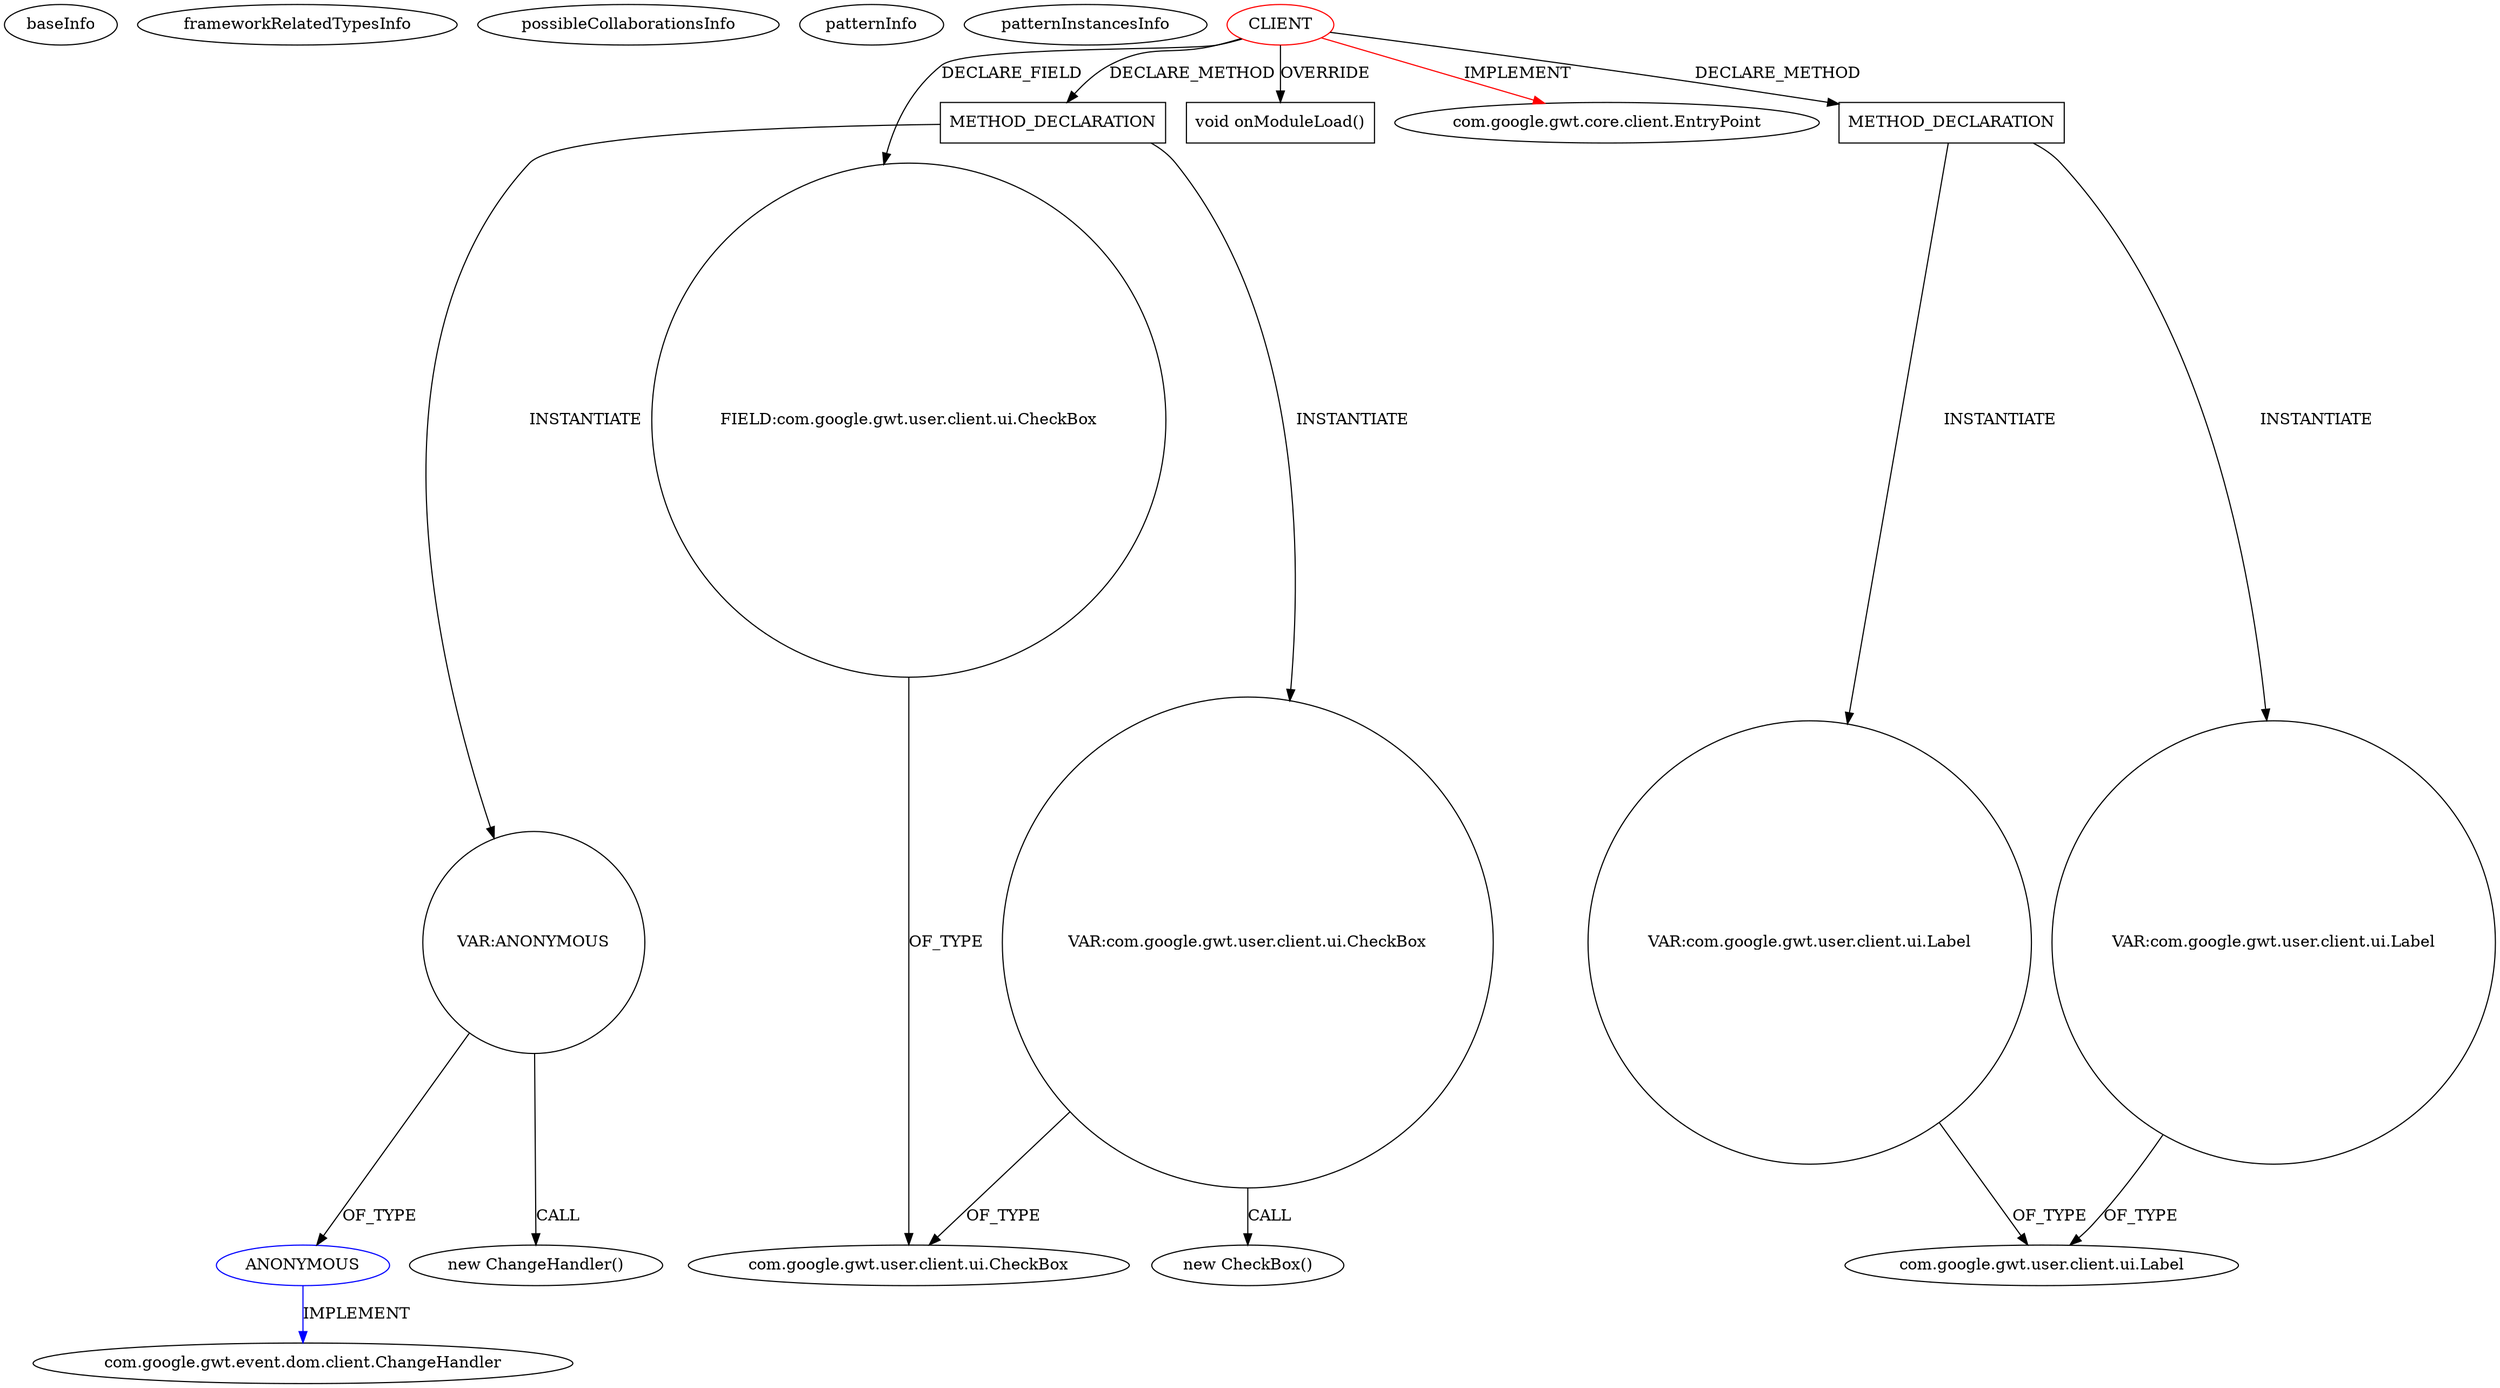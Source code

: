 digraph {
baseInfo[graphId=1020,category="pattern",isAnonymous=false,possibleRelation=true]
frameworkRelatedTypesInfo[0="com.google.gwt.core.client.EntryPoint"]
possibleCollaborationsInfo[0="1020~INSTANTIATION-CLIENT_METHOD_DECLARATION-~com.google.gwt.core.client.EntryPoint ~com.google.gwt.event.dom.client.ChangeHandler ~false~true"]
patternInfo[frequency=2.0,patternRootClient=0]
patternInstancesInfo[0="spydon-esiade~/spydon-esiade/esiade-master/src/net/esiade/client/Esiade.java~Esiade~4504",1="DeannaSurma-Census~/DeannaSurma-Census/Census-master/src/com/cs4302/census/client/Census.java~Census~109"]
353[label="new ChangeHandler()",vertexType="CONSTRUCTOR_CALL",isFrameworkType=false]
354[label="VAR:ANONYMOUS",vertexType="VARIABLE_EXPRESION",isFrameworkType=false,shape=circle]
355[label="ANONYMOUS",vertexType="REFERENCE_ANONYMOUS_DECLARATION",isFrameworkType=false,color=blue]
356[label="com.google.gwt.event.dom.client.ChangeHandler",vertexType="FRAMEWORK_INTERFACE_TYPE",isFrameworkType=false]
178[label="METHOD_DECLARATION",vertexType="CLIENT_METHOD_DECLARATION",isFrameworkType=false,shape=box]
0[label="CLIENT",vertexType="ROOT_CLIENT_CLASS_DECLARATION",isFrameworkType=false,color=red]
4[label="FIELD:com.google.gwt.user.client.ui.CheckBox",vertexType="FIELD_DECLARATION",isFrameworkType=false,shape=circle]
64[label="void onModuleLoad()",vertexType="OVERRIDING_METHOD_DECLARATION",isFrameworkType=false,shape=box]
3[label="com.google.gwt.user.client.ui.CheckBox",vertexType="FRAMEWORK_CLASS_TYPE",isFrameworkType=false]
1[label="com.google.gwt.core.client.EntryPoint",vertexType="FRAMEWORK_INTERFACE_TYPE",isFrameworkType=false]
442[label="VAR:com.google.gwt.user.client.ui.CheckBox",vertexType="VARIABLE_EXPRESION",isFrameworkType=false,shape=circle]
441[label="new CheckBox()",vertexType="CONSTRUCTOR_CALL",isFrameworkType=false]
444[label="METHOD_DECLARATION",vertexType="CLIENT_METHOD_DECLARATION",isFrameworkType=false,shape=box]
608[label="VAR:com.google.gwt.user.client.ui.Label",vertexType="VARIABLE_EXPRESION",isFrameworkType=false,shape=circle]
453[label="com.google.gwt.user.client.ui.Label",vertexType="FRAMEWORK_CLASS_TYPE",isFrameworkType=false]
686[label="VAR:com.google.gwt.user.client.ui.Label",vertexType="VARIABLE_EXPRESION",isFrameworkType=false,shape=circle]
178->354[label="INSTANTIATE"]
442->3[label="OF_TYPE"]
608->453[label="OF_TYPE"]
178->442[label="INSTANTIATE"]
4->3[label="OF_TYPE"]
0->1[label="IMPLEMENT",color=red]
0->4[label="DECLARE_FIELD"]
354->355[label="OF_TYPE"]
355->356[label="IMPLEMENT",color=blue]
686->453[label="OF_TYPE"]
0->178[label="DECLARE_METHOD"]
0->64[label="OVERRIDE"]
444->608[label="INSTANTIATE"]
444->686[label="INSTANTIATE"]
442->441[label="CALL"]
0->444[label="DECLARE_METHOD"]
354->353[label="CALL"]
}
